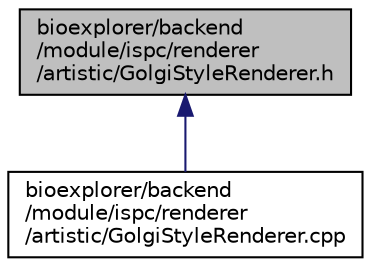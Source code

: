 digraph "bioexplorer/backend/module/ispc/renderer/artistic/GolgiStyleRenderer.h"
{
 // LATEX_PDF_SIZE
  edge [fontname="Helvetica",fontsize="10",labelfontname="Helvetica",labelfontsize="10"];
  node [fontname="Helvetica",fontsize="10",shape=record];
  Node1 [label="bioexplorer/backend\l/module/ispc/renderer\l/artistic/GolgiStyleRenderer.h",height=0.2,width=0.4,color="black", fillcolor="grey75", style="filled", fontcolor="black",tooltip=" "];
  Node1 -> Node2 [dir="back",color="midnightblue",fontsize="10",style="solid",fontname="Helvetica"];
  Node2 [label="bioexplorer/backend\l/module/ispc/renderer\l/artistic/GolgiStyleRenderer.cpp",height=0.2,width=0.4,color="black", fillcolor="white", style="filled",URL="$d9/d23/GolgiStyleRenderer_8cpp.html",tooltip=" "];
}
